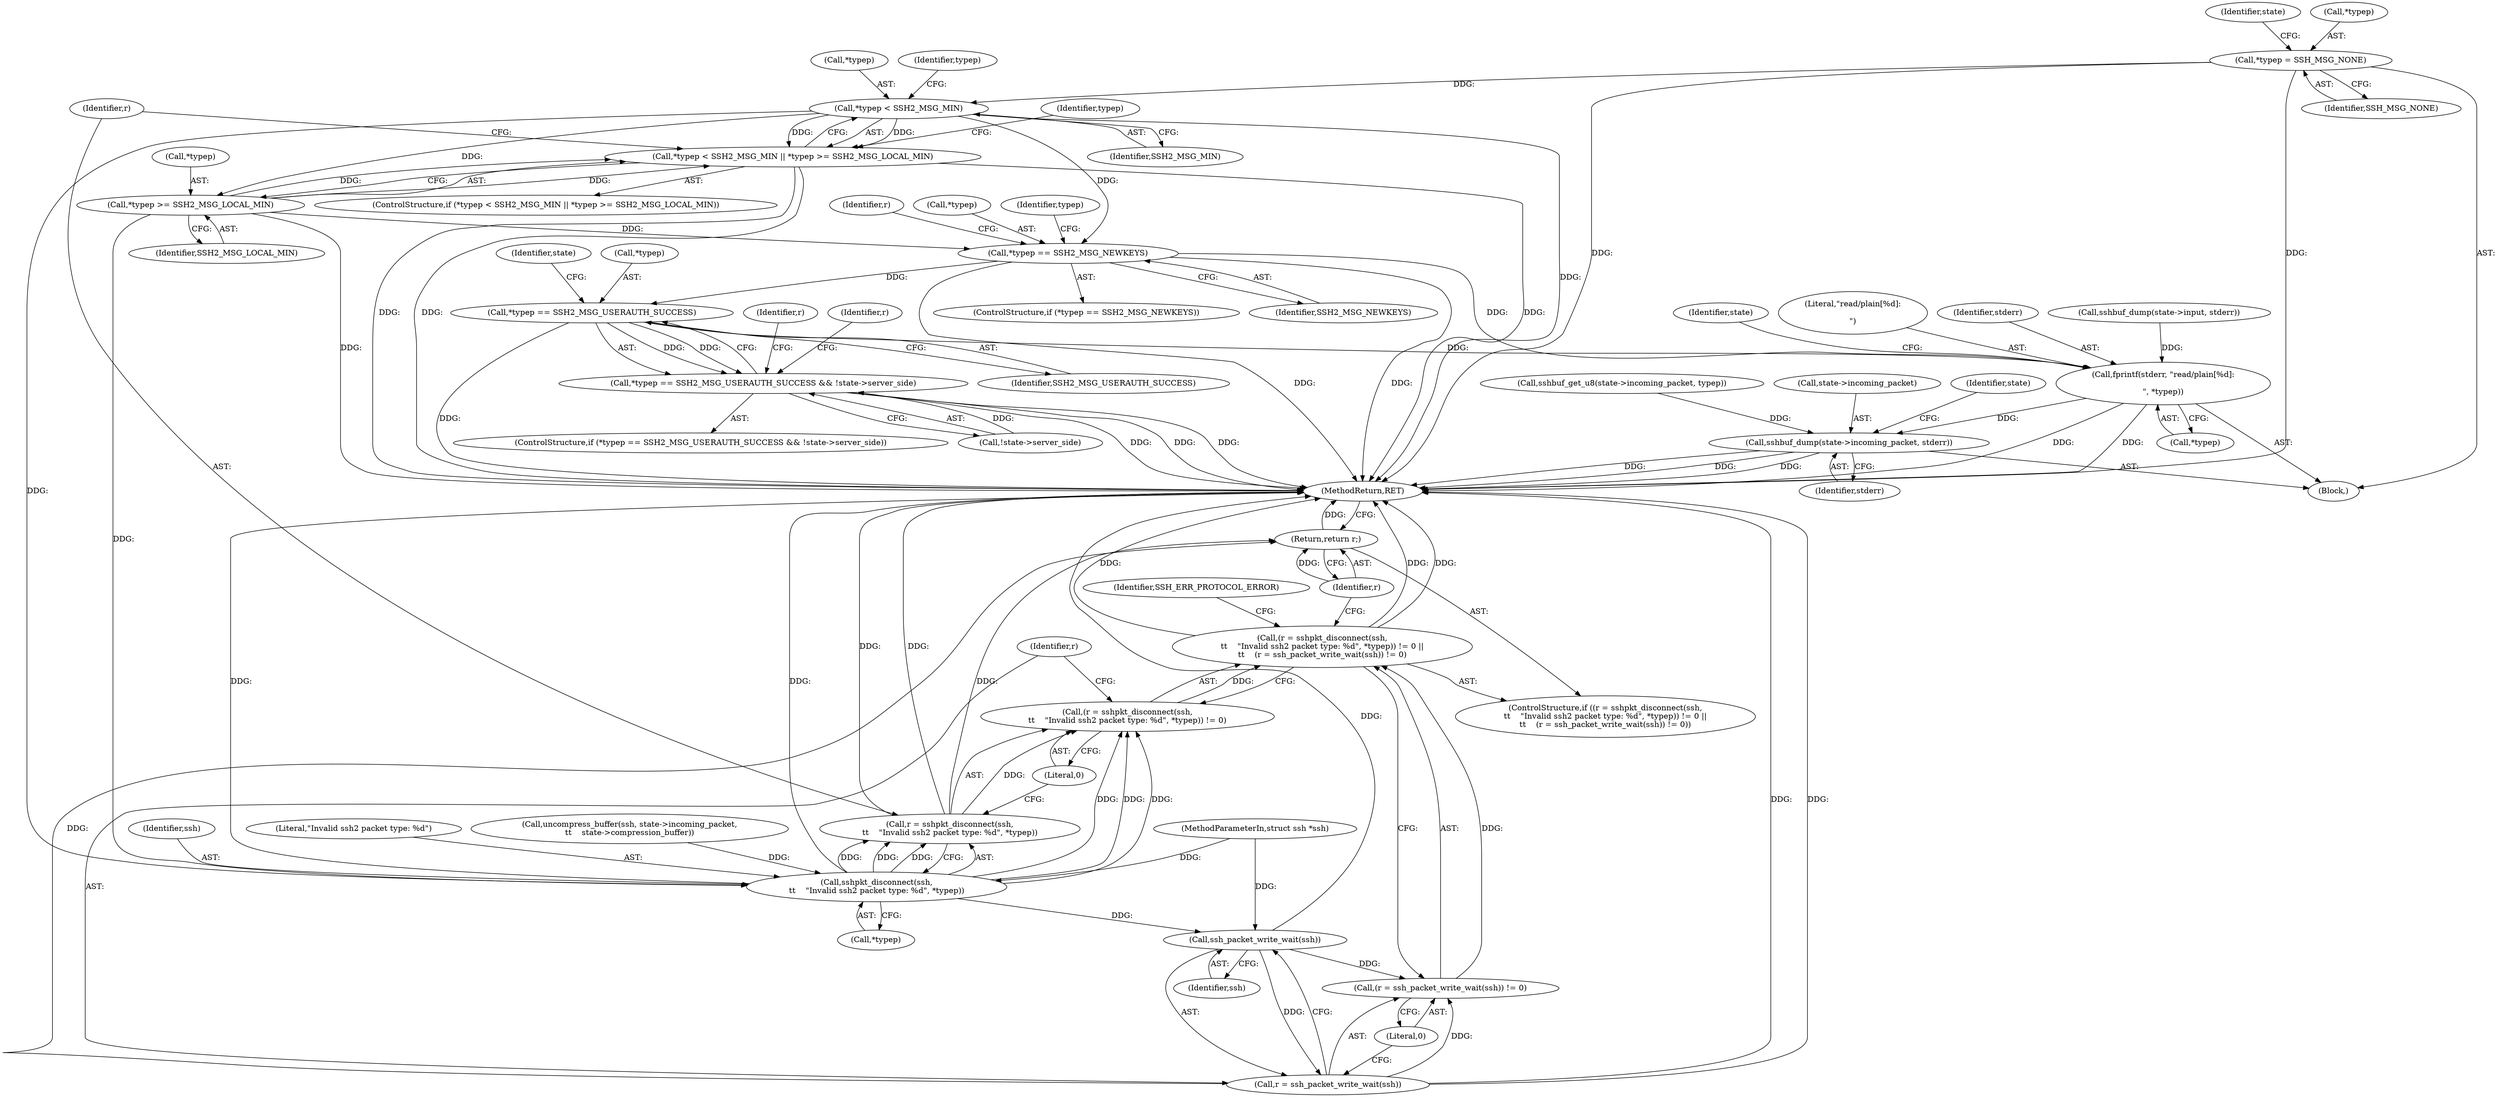 digraph "0_mindrot_2fecfd486bdba9f51b3a789277bb0733ca36e1c0@pointer" {
"1000148" [label="(Call,*typep = SSH_MSG_NONE)"];
"1000899" [label="(Call,*typep < SSH2_MSG_MIN)"];
"1000898" [label="(Call,*typep < SSH2_MSG_MIN || *typep >= SSH2_MSG_LOCAL_MIN)"];
"1000903" [label="(Call,*typep >= SSH2_MSG_LOCAL_MIN)"];
"1000913" [label="(Call,sshpkt_disconnect(ssh,\n\t\t    \"Invalid ssh2 packet type: %d\", *typep))"];
"1000910" [label="(Call,(r = sshpkt_disconnect(ssh,\n\t\t    \"Invalid ssh2 packet type: %d\", *typep)) != 0)"];
"1000909" [label="(Call,(r = sshpkt_disconnect(ssh,\n\t\t    \"Invalid ssh2 packet type: %d\", *typep)) != 0 ||\n\t\t    (r = ssh_packet_write_wait(ssh)) != 0)"];
"1000911" [label="(Call,r = sshpkt_disconnect(ssh,\n\t\t    \"Invalid ssh2 packet type: %d\", *typep))"];
"1000925" [label="(Return,return r;)"];
"1000922" [label="(Call,ssh_packet_write_wait(ssh))"];
"1000919" [label="(Call,(r = ssh_packet_write_wait(ssh)) != 0)"];
"1000920" [label="(Call,r = ssh_packet_write_wait(ssh))"];
"1000930" [label="(Call,*typep == SSH2_MSG_NEWKEYS)"];
"1000942" [label="(Call,*typep == SSH2_MSG_USERAUTH_SUCCESS)"];
"1000941" [label="(Call,*typep == SSH2_MSG_USERAUTH_SUCCESS && !state->server_side)"];
"1000958" [label="(Call,fprintf(stderr, \"read/plain[%d]:\r\n\", *typep))"];
"1000963" [label="(Call,sshbuf_dump(state->incoming_packet, stderr))"];
"1000951" [label="(Identifier,r)"];
"1000914" [label="(Identifier,ssh)"];
"1000154" [label="(Identifier,state)"];
"1000912" [label="(Identifier,r)"];
"1000922" [label="(Call,ssh_packet_write_wait(ssh))"];
"1000925" [label="(Return,return r;)"];
"1000929" [label="(ControlStructure,if (*typep == SSH2_MSG_NEWKEYS))"];
"1000935" [label="(Identifier,r)"];
"1000900" [label="(Call,*typep)"];
"1000904" [label="(Call,*typep)"];
"1000948" [label="(Identifier,state)"];
"1000930" [label="(Call,*typep == SSH2_MSG_NEWKEYS)"];
"1000916" [label="(Call,*typep)"];
"1000923" [label="(Identifier,ssh)"];
"1000932" [label="(Identifier,typep)"];
"1000902" [label="(Identifier,SSH2_MSG_MIN)"];
"1000909" [label="(Call,(r = sshpkt_disconnect(ssh,\n\t\t    \"Invalid ssh2 packet type: %d\", *typep)) != 0 ||\n\t\t    (r = ssh_packet_write_wait(ssh)) != 0)"];
"1000903" [label="(Call,*typep >= SSH2_MSG_LOCAL_MIN)"];
"1000151" [label="(Identifier,SSH_MSG_NONE)"];
"1000946" [label="(Call,!state->server_side)"];
"1000945" [label="(Identifier,SSH2_MSG_USERAUTH_SUCCESS)"];
"1000960" [label="(Literal,\"read/plain[%d]:\r\n\")"];
"1000959" [label="(Identifier,stderr)"];
"1000958" [label="(Call,fprintf(stderr, \"read/plain[%d]:\r\n\", *typep))"];
"1000963" [label="(Call,sshbuf_dump(state->incoming_packet, stderr))"];
"1000111" [label="(MethodParameterIn,struct ssh *ssh)"];
"1000967" [label="(Identifier,stderr)"];
"1000898" [label="(Call,*typep < SSH2_MSG_MIN || *typep >= SSH2_MSG_LOCAL_MIN)"];
"1000906" [label="(Identifier,SSH2_MSG_LOCAL_MIN)"];
"1000913" [label="(Call,sshpkt_disconnect(ssh,\n\t\t    \"Invalid ssh2 packet type: %d\", *typep))"];
"1000899" [label="(Call,*typep < SSH2_MSG_MIN)"];
"1000956" [label="(Identifier,r)"];
"1000149" [label="(Call,*typep)"];
"1000911" [label="(Call,r = sshpkt_disconnect(ssh,\n\t\t    \"Invalid ssh2 packet type: %d\", *typep))"];
"1000940" [label="(ControlStructure,if (*typep == SSH2_MSG_USERAUTH_SUCCESS && !state->server_side))"];
"1000523" [label="(Call,sshbuf_dump(state->input, stderr))"];
"1000905" [label="(Identifier,typep)"];
"1000942" [label="(Call,*typep == SSH2_MSG_USERAUTH_SUCCESS)"];
"1000933" [label="(Identifier,SSH2_MSG_NEWKEYS)"];
"1000897" [label="(ControlStructure,if (*typep < SSH2_MSG_MIN || *typep >= SSH2_MSG_LOCAL_MIN))"];
"1000910" [label="(Call,(r = sshpkt_disconnect(ssh,\n\t\t    \"Invalid ssh2 packet type: %d\", *typep)) != 0)"];
"1000921" [label="(Identifier,r)"];
"1000964" [label="(Call,state->incoming_packet)"];
"1000961" [label="(Call,*typep)"];
"1000976" [label="(MethodReturn,RET)"];
"1000908" [label="(ControlStructure,if ((r = sshpkt_disconnect(ssh,\n\t\t    \"Invalid ssh2 packet type: %d\", *typep)) != 0 ||\n\t\t    (r = ssh_packet_write_wait(ssh)) != 0))"];
"1000970" [label="(Identifier,state)"];
"1000924" [label="(Literal,0)"];
"1000931" [label="(Call,*typep)"];
"1000928" [label="(Identifier,SSH_ERR_PROTOCOL_ERROR)"];
"1000941" [label="(Call,*typep == SSH2_MSG_USERAUTH_SUCCESS && !state->server_side)"];
"1000920" [label="(Call,r = ssh_packet_write_wait(ssh))"];
"1000148" [label="(Call,*typep = SSH_MSG_NONE)"];
"1000114" [label="(Block,)"];
"1000915" [label="(Literal,\"Invalid ssh2 packet type: %d\")"];
"1000944" [label="(Identifier,typep)"];
"1000943" [label="(Call,*typep)"];
"1000890" [label="(Call,sshbuf_get_u8(state->incoming_packet, typep))"];
"1000852" [label="(Call,uncompress_buffer(ssh, state->incoming_packet,\n\t\t    state->compression_buffer))"];
"1000926" [label="(Identifier,r)"];
"1000919" [label="(Call,(r = ssh_packet_write_wait(ssh)) != 0)"];
"1000965" [label="(Identifier,state)"];
"1000918" [label="(Literal,0)"];
"1000148" -> "1000114"  [label="AST: "];
"1000148" -> "1000151"  [label="CFG: "];
"1000149" -> "1000148"  [label="AST: "];
"1000151" -> "1000148"  [label="AST: "];
"1000154" -> "1000148"  [label="CFG: "];
"1000148" -> "1000976"  [label="DDG: "];
"1000148" -> "1000976"  [label="DDG: "];
"1000148" -> "1000899"  [label="DDG: "];
"1000899" -> "1000898"  [label="AST: "];
"1000899" -> "1000902"  [label="CFG: "];
"1000900" -> "1000899"  [label="AST: "];
"1000902" -> "1000899"  [label="AST: "];
"1000905" -> "1000899"  [label="CFG: "];
"1000898" -> "1000899"  [label="CFG: "];
"1000899" -> "1000976"  [label="DDG: "];
"1000899" -> "1000898"  [label="DDG: "];
"1000899" -> "1000898"  [label="DDG: "];
"1000899" -> "1000903"  [label="DDG: "];
"1000899" -> "1000913"  [label="DDG: "];
"1000899" -> "1000930"  [label="DDG: "];
"1000898" -> "1000897"  [label="AST: "];
"1000898" -> "1000903"  [label="CFG: "];
"1000903" -> "1000898"  [label="AST: "];
"1000912" -> "1000898"  [label="CFG: "];
"1000932" -> "1000898"  [label="CFG: "];
"1000898" -> "1000976"  [label="DDG: "];
"1000898" -> "1000976"  [label="DDG: "];
"1000898" -> "1000976"  [label="DDG: "];
"1000903" -> "1000898"  [label="DDG: "];
"1000903" -> "1000898"  [label="DDG: "];
"1000903" -> "1000906"  [label="CFG: "];
"1000904" -> "1000903"  [label="AST: "];
"1000906" -> "1000903"  [label="AST: "];
"1000903" -> "1000976"  [label="DDG: "];
"1000903" -> "1000913"  [label="DDG: "];
"1000903" -> "1000930"  [label="DDG: "];
"1000913" -> "1000911"  [label="AST: "];
"1000913" -> "1000916"  [label="CFG: "];
"1000914" -> "1000913"  [label="AST: "];
"1000915" -> "1000913"  [label="AST: "];
"1000916" -> "1000913"  [label="AST: "];
"1000911" -> "1000913"  [label="CFG: "];
"1000913" -> "1000976"  [label="DDG: "];
"1000913" -> "1000976"  [label="DDG: "];
"1000913" -> "1000910"  [label="DDG: "];
"1000913" -> "1000910"  [label="DDG: "];
"1000913" -> "1000910"  [label="DDG: "];
"1000913" -> "1000911"  [label="DDG: "];
"1000913" -> "1000911"  [label="DDG: "];
"1000913" -> "1000911"  [label="DDG: "];
"1000852" -> "1000913"  [label="DDG: "];
"1000111" -> "1000913"  [label="DDG: "];
"1000913" -> "1000922"  [label="DDG: "];
"1000910" -> "1000909"  [label="AST: "];
"1000910" -> "1000918"  [label="CFG: "];
"1000911" -> "1000910"  [label="AST: "];
"1000918" -> "1000910"  [label="AST: "];
"1000921" -> "1000910"  [label="CFG: "];
"1000909" -> "1000910"  [label="CFG: "];
"1000910" -> "1000909"  [label="DDG: "];
"1000911" -> "1000910"  [label="DDG: "];
"1000909" -> "1000908"  [label="AST: "];
"1000909" -> "1000919"  [label="CFG: "];
"1000919" -> "1000909"  [label="AST: "];
"1000926" -> "1000909"  [label="CFG: "];
"1000928" -> "1000909"  [label="CFG: "];
"1000909" -> "1000976"  [label="DDG: "];
"1000909" -> "1000976"  [label="DDG: "];
"1000909" -> "1000976"  [label="DDG: "];
"1000919" -> "1000909"  [label="DDG: "];
"1000912" -> "1000911"  [label="AST: "];
"1000918" -> "1000911"  [label="CFG: "];
"1000911" -> "1000976"  [label="DDG: "];
"1000911" -> "1000976"  [label="DDG: "];
"1000911" -> "1000925"  [label="DDG: "];
"1000925" -> "1000908"  [label="AST: "];
"1000925" -> "1000926"  [label="CFG: "];
"1000926" -> "1000925"  [label="AST: "];
"1000976" -> "1000925"  [label="CFG: "];
"1000925" -> "1000976"  [label="DDG: "];
"1000926" -> "1000925"  [label="DDG: "];
"1000920" -> "1000925"  [label="DDG: "];
"1000922" -> "1000920"  [label="AST: "];
"1000922" -> "1000923"  [label="CFG: "];
"1000923" -> "1000922"  [label="AST: "];
"1000920" -> "1000922"  [label="CFG: "];
"1000922" -> "1000976"  [label="DDG: "];
"1000922" -> "1000919"  [label="DDG: "];
"1000922" -> "1000920"  [label="DDG: "];
"1000111" -> "1000922"  [label="DDG: "];
"1000919" -> "1000924"  [label="CFG: "];
"1000920" -> "1000919"  [label="AST: "];
"1000924" -> "1000919"  [label="AST: "];
"1000920" -> "1000919"  [label="DDG: "];
"1000921" -> "1000920"  [label="AST: "];
"1000924" -> "1000920"  [label="CFG: "];
"1000920" -> "1000976"  [label="DDG: "];
"1000920" -> "1000976"  [label="DDG: "];
"1000930" -> "1000929"  [label="AST: "];
"1000930" -> "1000933"  [label="CFG: "];
"1000931" -> "1000930"  [label="AST: "];
"1000933" -> "1000930"  [label="AST: "];
"1000935" -> "1000930"  [label="CFG: "];
"1000944" -> "1000930"  [label="CFG: "];
"1000930" -> "1000976"  [label="DDG: "];
"1000930" -> "1000976"  [label="DDG: "];
"1000930" -> "1000942"  [label="DDG: "];
"1000930" -> "1000958"  [label="DDG: "];
"1000942" -> "1000941"  [label="AST: "];
"1000942" -> "1000945"  [label="CFG: "];
"1000943" -> "1000942"  [label="AST: "];
"1000945" -> "1000942"  [label="AST: "];
"1000948" -> "1000942"  [label="CFG: "];
"1000941" -> "1000942"  [label="CFG: "];
"1000942" -> "1000976"  [label="DDG: "];
"1000942" -> "1000941"  [label="DDG: "];
"1000942" -> "1000941"  [label="DDG: "];
"1000942" -> "1000958"  [label="DDG: "];
"1000941" -> "1000940"  [label="AST: "];
"1000941" -> "1000946"  [label="CFG: "];
"1000946" -> "1000941"  [label="AST: "];
"1000951" -> "1000941"  [label="CFG: "];
"1000956" -> "1000941"  [label="CFG: "];
"1000941" -> "1000976"  [label="DDG: "];
"1000941" -> "1000976"  [label="DDG: "];
"1000941" -> "1000976"  [label="DDG: "];
"1000946" -> "1000941"  [label="DDG: "];
"1000958" -> "1000114"  [label="AST: "];
"1000958" -> "1000961"  [label="CFG: "];
"1000959" -> "1000958"  [label="AST: "];
"1000960" -> "1000958"  [label="AST: "];
"1000961" -> "1000958"  [label="AST: "];
"1000965" -> "1000958"  [label="CFG: "];
"1000958" -> "1000976"  [label="DDG: "];
"1000958" -> "1000976"  [label="DDG: "];
"1000523" -> "1000958"  [label="DDG: "];
"1000958" -> "1000963"  [label="DDG: "];
"1000963" -> "1000114"  [label="AST: "];
"1000963" -> "1000967"  [label="CFG: "];
"1000964" -> "1000963"  [label="AST: "];
"1000967" -> "1000963"  [label="AST: "];
"1000970" -> "1000963"  [label="CFG: "];
"1000963" -> "1000976"  [label="DDG: "];
"1000963" -> "1000976"  [label="DDG: "];
"1000963" -> "1000976"  [label="DDG: "];
"1000890" -> "1000963"  [label="DDG: "];
}
